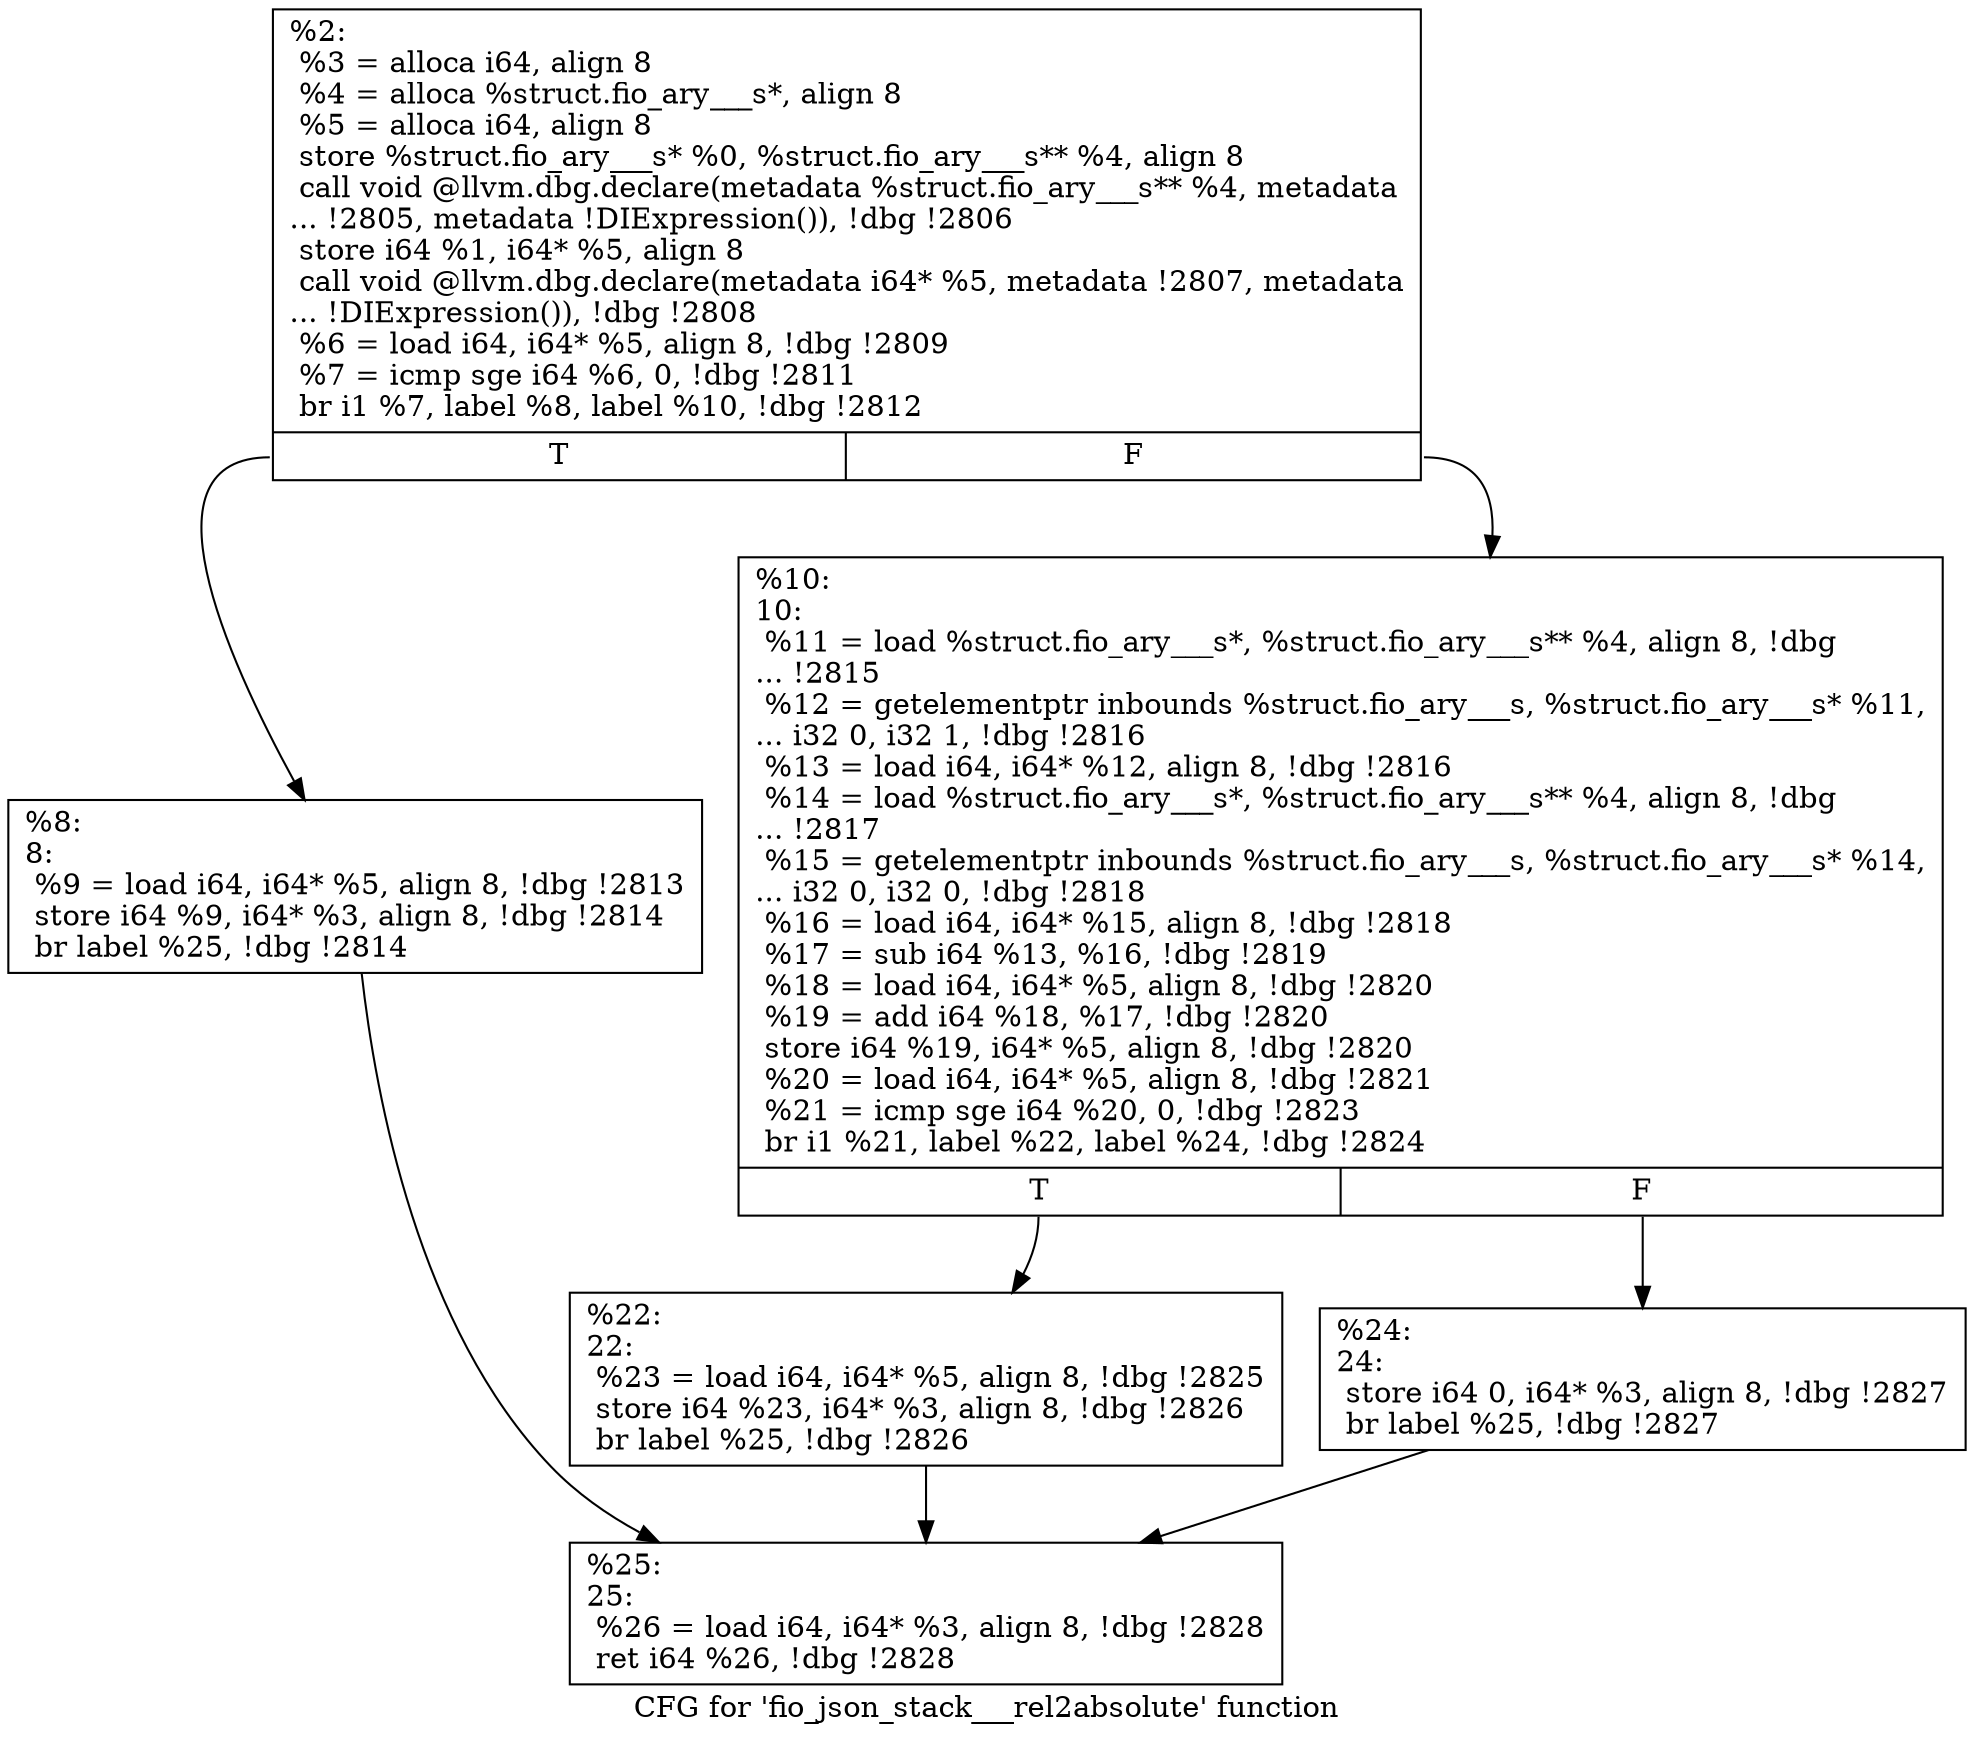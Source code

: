 digraph "CFG for 'fio_json_stack___rel2absolute' function" {
	label="CFG for 'fio_json_stack___rel2absolute' function";

	Node0x556851ebb670 [shape=record,label="{%2:\l  %3 = alloca i64, align 8\l  %4 = alloca %struct.fio_ary___s*, align 8\l  %5 = alloca i64, align 8\l  store %struct.fio_ary___s* %0, %struct.fio_ary___s** %4, align 8\l  call void @llvm.dbg.declare(metadata %struct.fio_ary___s** %4, metadata\l... !2805, metadata !DIExpression()), !dbg !2806\l  store i64 %1, i64* %5, align 8\l  call void @llvm.dbg.declare(metadata i64* %5, metadata !2807, metadata\l... !DIExpression()), !dbg !2808\l  %6 = load i64, i64* %5, align 8, !dbg !2809\l  %7 = icmp sge i64 %6, 0, !dbg !2811\l  br i1 %7, label %8, label %10, !dbg !2812\l|{<s0>T|<s1>F}}"];
	Node0x556851ebb670:s0 -> Node0x556851ebd2d0;
	Node0x556851ebb670:s1 -> Node0x556851ebd320;
	Node0x556851ebd2d0 [shape=record,label="{%8:\l8:                                                \l  %9 = load i64, i64* %5, align 8, !dbg !2813\l  store i64 %9, i64* %3, align 8, !dbg !2814\l  br label %25, !dbg !2814\l}"];
	Node0x556851ebd2d0 -> Node0x556851ebd410;
	Node0x556851ebd320 [shape=record,label="{%10:\l10:                                               \l  %11 = load %struct.fio_ary___s*, %struct.fio_ary___s** %4, align 8, !dbg\l... !2815\l  %12 = getelementptr inbounds %struct.fio_ary___s, %struct.fio_ary___s* %11,\l... i32 0, i32 1, !dbg !2816\l  %13 = load i64, i64* %12, align 8, !dbg !2816\l  %14 = load %struct.fio_ary___s*, %struct.fio_ary___s** %4, align 8, !dbg\l... !2817\l  %15 = getelementptr inbounds %struct.fio_ary___s, %struct.fio_ary___s* %14,\l... i32 0, i32 0, !dbg !2818\l  %16 = load i64, i64* %15, align 8, !dbg !2818\l  %17 = sub i64 %13, %16, !dbg !2819\l  %18 = load i64, i64* %5, align 8, !dbg !2820\l  %19 = add i64 %18, %17, !dbg !2820\l  store i64 %19, i64* %5, align 8, !dbg !2820\l  %20 = load i64, i64* %5, align 8, !dbg !2821\l  %21 = icmp sge i64 %20, 0, !dbg !2823\l  br i1 %21, label %22, label %24, !dbg !2824\l|{<s0>T|<s1>F}}"];
	Node0x556851ebd320:s0 -> Node0x556851ebd370;
	Node0x556851ebd320:s1 -> Node0x556851ebd3c0;
	Node0x556851ebd370 [shape=record,label="{%22:\l22:                                               \l  %23 = load i64, i64* %5, align 8, !dbg !2825\l  store i64 %23, i64* %3, align 8, !dbg !2826\l  br label %25, !dbg !2826\l}"];
	Node0x556851ebd370 -> Node0x556851ebd410;
	Node0x556851ebd3c0 [shape=record,label="{%24:\l24:                                               \l  store i64 0, i64* %3, align 8, !dbg !2827\l  br label %25, !dbg !2827\l}"];
	Node0x556851ebd3c0 -> Node0x556851ebd410;
	Node0x556851ebd410 [shape=record,label="{%25:\l25:                                               \l  %26 = load i64, i64* %3, align 8, !dbg !2828\l  ret i64 %26, !dbg !2828\l}"];
}
